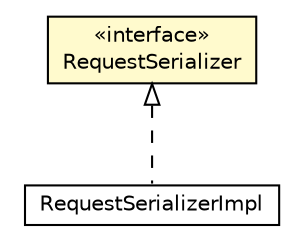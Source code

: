 #!/usr/local/bin/dot
#
# Class diagram 
# Generated by UMLGraph version R5_6-24-gf6e263 (http://www.umlgraph.org/)
#

digraph G {
	edge [fontname="Helvetica",fontsize=10,labelfontname="Helvetica",labelfontsize=10];
	node [fontname="Helvetica",fontsize=10,shape=plaintext];
	nodesep=0.25;
	ranksep=0.5;
	// io.reinert.requestor.RequestSerializerImpl
	c27412 [label=<<table title="io.reinert.requestor.RequestSerializerImpl" border="0" cellborder="1" cellspacing="0" cellpadding="2" port="p" href="./RequestSerializerImpl.html">
		<tr><td><table border="0" cellspacing="0" cellpadding="1">
<tr><td align="center" balign="center"> RequestSerializerImpl </td></tr>
		</table></td></tr>
		</table>>, URL="./RequestSerializerImpl.html", fontname="Helvetica", fontcolor="black", fontsize=10.0];
	// io.reinert.requestor.RequestSerializer
	c27434 [label=<<table title="io.reinert.requestor.RequestSerializer" border="0" cellborder="1" cellspacing="0" cellpadding="2" port="p" bgcolor="lemonChiffon" href="./RequestSerializer.html">
		<tr><td><table border="0" cellspacing="0" cellpadding="1">
<tr><td align="center" balign="center"> &#171;interface&#187; </td></tr>
<tr><td align="center" balign="center"> RequestSerializer </td></tr>
		</table></td></tr>
		</table>>, URL="./RequestSerializer.html", fontname="Helvetica", fontcolor="black", fontsize=10.0];
	//io.reinert.requestor.RequestSerializerImpl implements io.reinert.requestor.RequestSerializer
	c27434:p -> c27412:p [dir=back,arrowtail=empty,style=dashed];
}

